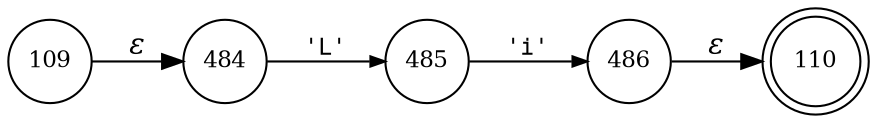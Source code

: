 digraph ATN {
rankdir=LR;
s110[fontsize=11, label="110", shape=doublecircle, fixedsize=true, width=.6];
s484[fontsize=11,label="484", shape=circle, fixedsize=true, width=.55, peripheries=1];
s485[fontsize=11,label="485", shape=circle, fixedsize=true, width=.55, peripheries=1];
s486[fontsize=11,label="486", shape=circle, fixedsize=true, width=.55, peripheries=1];
s109[fontsize=11,label="109", shape=circle, fixedsize=true, width=.55, peripheries=1];
s109 -> s484 [fontname="Times-Italic", label="&epsilon;"];
s484 -> s485 [fontsize=11, fontname="Courier", arrowsize=.7, label = "'L'", arrowhead = normal];
s485 -> s486 [fontsize=11, fontname="Courier", arrowsize=.7, label = "'i'", arrowhead = normal];
s486 -> s110 [fontname="Times-Italic", label="&epsilon;"];
}